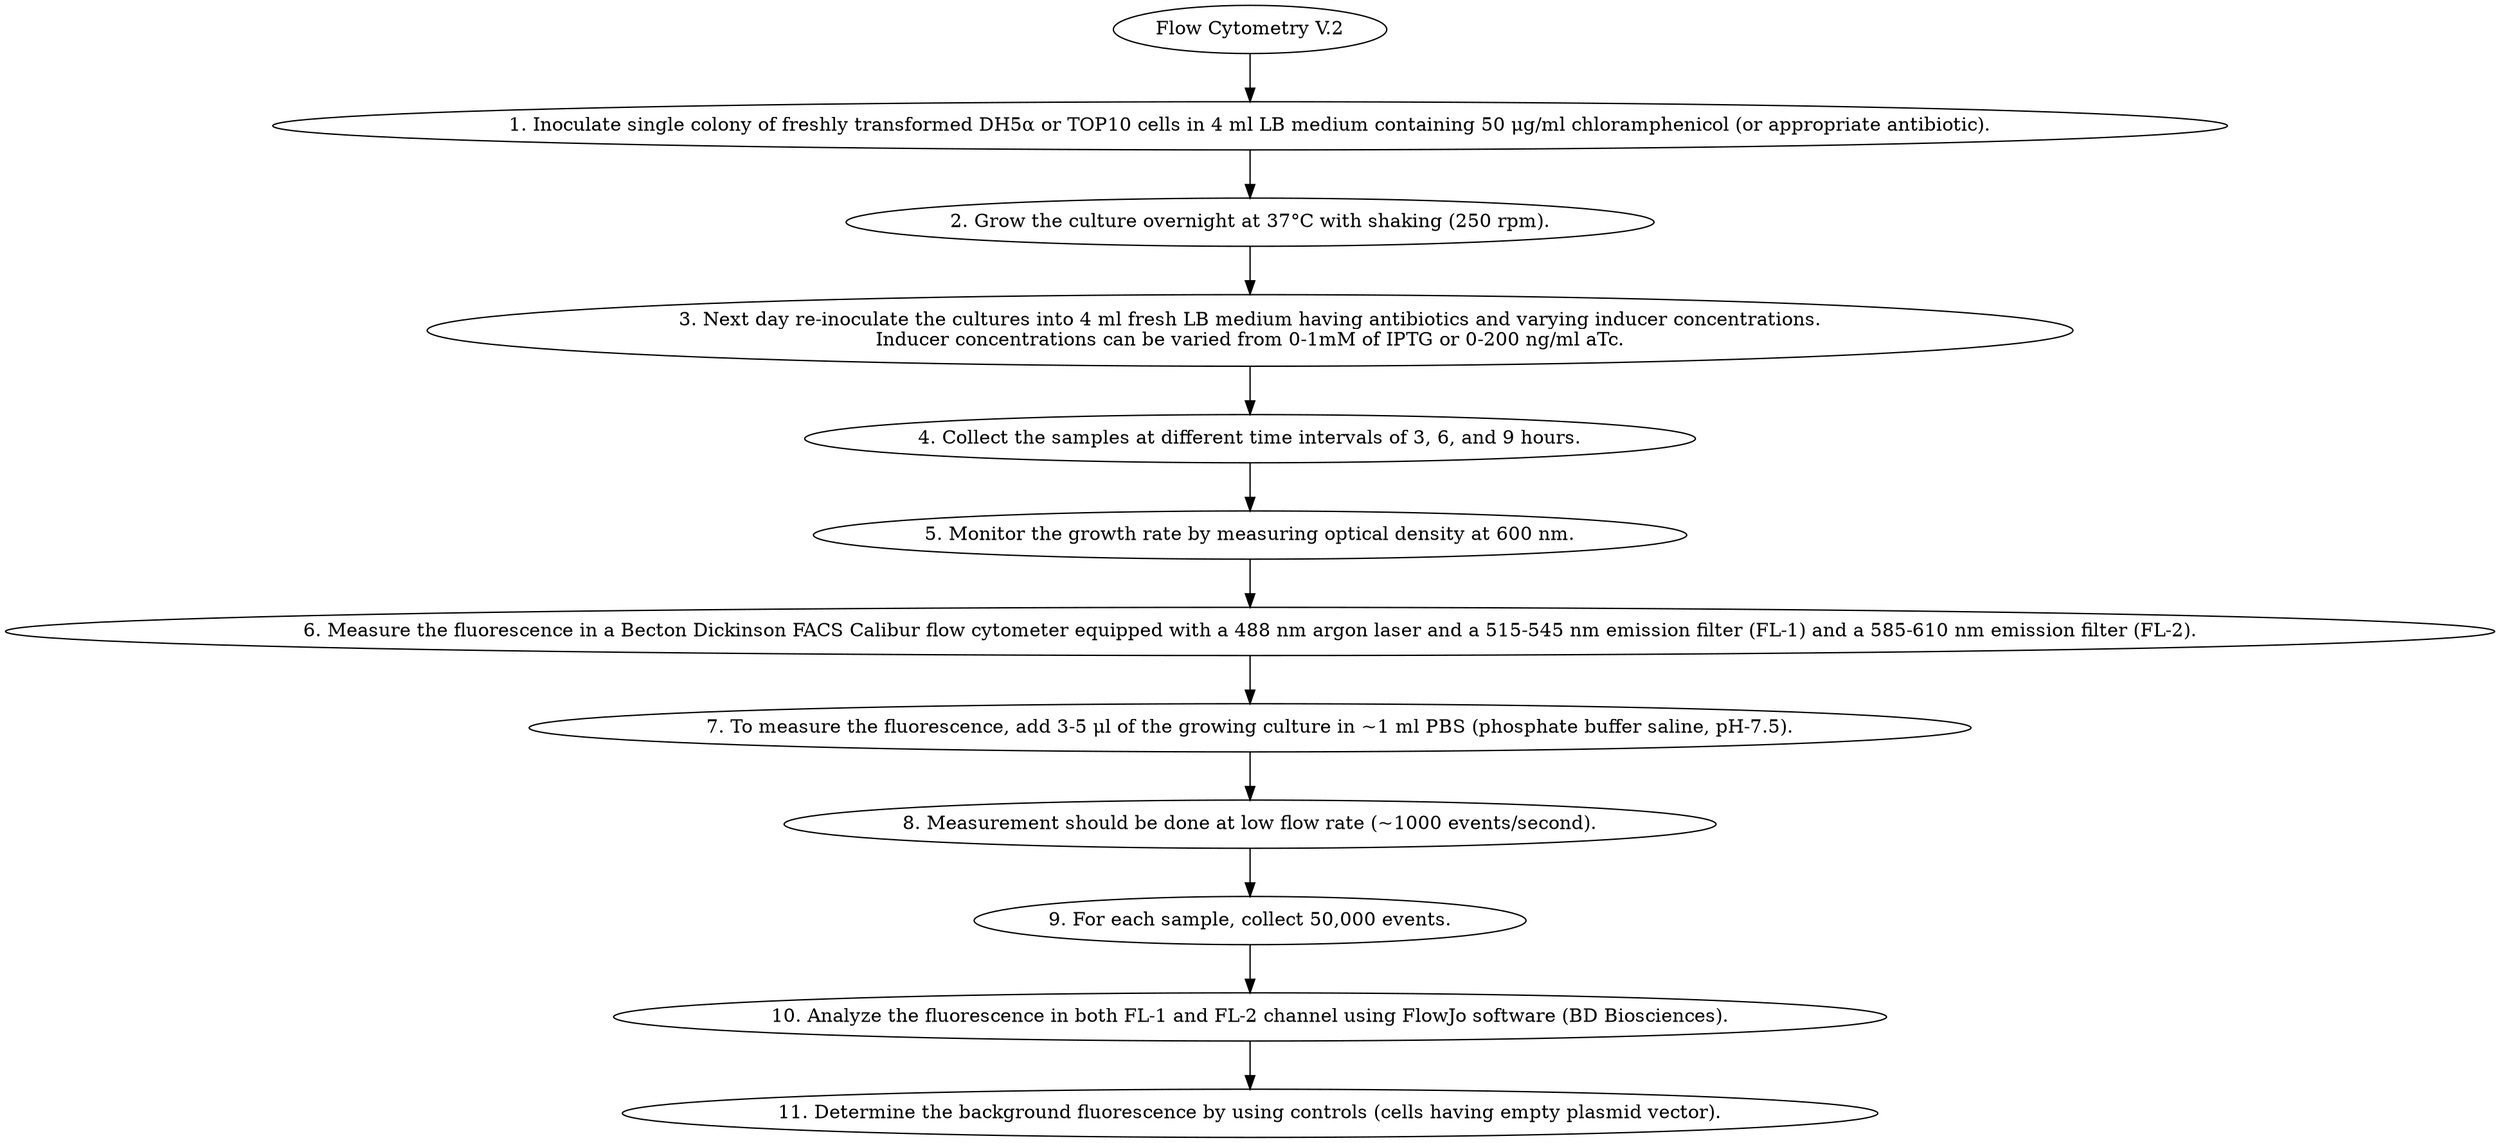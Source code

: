 digraph FlowCytometry {
    // Define the title
    Title [label="Flow Cytometry V.2"];
    
    // Define steps for the protocol
    Step1 [label="1. Inoculate single colony of freshly transformed DH5α or TOP10 cells in 4 ml LB medium containing 50 μg/ml chloramphenicol (or appropriate antibiotic)."];
    Step2 [label="2. Grow the culture overnight at 37°C with shaking (250 rpm)."];
    Step3 [label="3. Next day re-inoculate the cultures into 4 ml fresh LB medium having antibiotics and varying inducer concentrations.\nInducer concentrations can be varied from 0-1mM of IPTG or 0-200 ng/ml aTc."];
    Step4 [label="4. Collect the samples at different time intervals of 3, 6, and 9 hours."];
    Step5 [label="5. Monitor the growth rate by measuring optical density at 600 nm."];
    Step6 [label="6. Measure the fluorescence in a Becton Dickinson FACS Calibur flow cytometer equipped with a 488 nm argon laser and a 515-545 nm emission filter (FL-1) and a 585-610 nm emission filter (FL-2)."];
    Step7 [label="7. To measure the fluorescence, add 3-5 μl of the growing culture in ~1 ml PBS (phosphate buffer saline, pH-7.5)."];
    Step8 [label="8. Measurement should be done at low flow rate (~1000 events/second)."];
    Step9 [label="9. For each sample, collect 50,000 events."];
    Step10 [label="10. Analyze the fluorescence in both FL-1 and FL-2 channel using FlowJo software (BD Biosciences)."];
    Step11 [label="11. Determine the background fluorescence by using controls (cells having empty plasmid vector)."];
    
    // Define edges to represent the flow of the protocol
    Title -> Step1;
    Step1 -> Step2;
    Step2 -> Step3;
    Step3 -> Step4;
    Step4 -> Step5;
    Step5 -> Step6;
    Step6 -> Step7;
    Step7 -> Step8;
    Step8 -> Step9;
    Step9 -> Step10;
    Step10 -> Step11;
}
